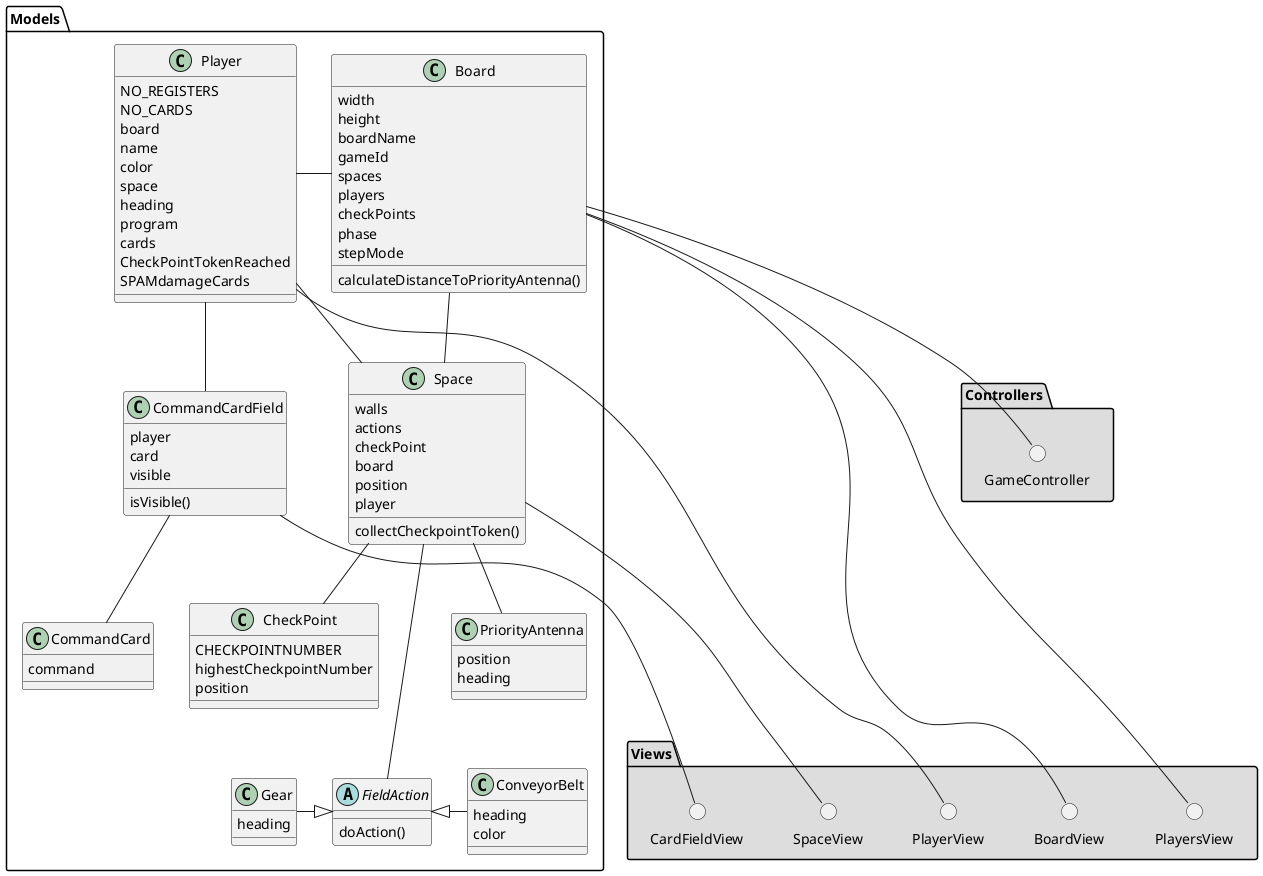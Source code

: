 @startuml
'https://plantuml.com/class-diagram

package Models {

    class Player {
            NO_REGISTERS
            NO_CARDS
            board
            name
            color
            space
            heading
            program
            cards
            CheckPointTokenReached
            SPAMdamageCards
    }

    class PriorityAntenna {
        position
        heading
    }

    class CheckPoint {
        CHECKPOINTNUMBER
        highestCheckpointNumber
        position
    }

    class Board {
        width
        height
        boardName
        gameId
        spaces
        players
        checkPoints
        phase
        stepMode

        calculateDistanceToPriorityAntenna()
    }

    class CommandCard {
        command
    }

    class CommandCardField {
        player
        card
        visible

        isVisible()
    }

    class Space {
        walls
        actions
        checkPoint
        board
        position
        player

        collectCheckpointToken()
    }

    class ConveyorBelt {
        heading
        color
    }

    abstract class FieldAction {
        doAction()
    }

    class Gear {
        heading
    }

}

package "Views" #DDDDDD {

    () BoardView
    () PlayersView
    () CardFieldView
    () PlayerView
    () SpaceView

}

package "Controllers" #DDDDDD {

    () GameController

}

'Models
Board -- Space
Space -- CheckPoint
Space -- PriorityAntenna
Player -- Space
Player -- CommandCardField
Player - Board
CommandCardField -- CommandCard
ConveyorBelt -L|> FieldAction
Gear -|> FieldAction
Space --- FieldAction

'Views
Board --- BoardView
Board --- PlayersView
CommandCardField --- CardFieldView
Player --- PlayerView
Space --- SpaceView

'Controllers
Board -- GameController

@enduml